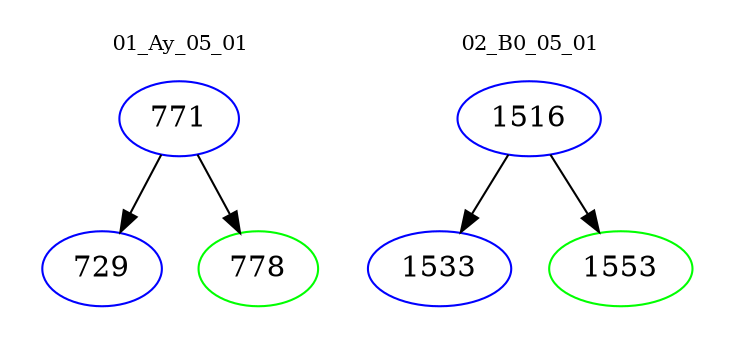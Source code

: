 digraph{
subgraph cluster_0 {
color = white
label = "01_Ay_05_01";
fontsize=10;
T0_771 [label="771", color="blue"]
T0_771 -> T0_729 [color="black"]
T0_729 [label="729", color="blue"]
T0_771 -> T0_778 [color="black"]
T0_778 [label="778", color="green"]
}
subgraph cluster_1 {
color = white
label = "02_B0_05_01";
fontsize=10;
T1_1516 [label="1516", color="blue"]
T1_1516 -> T1_1533 [color="black"]
T1_1533 [label="1533", color="blue"]
T1_1516 -> T1_1553 [color="black"]
T1_1553 [label="1553", color="green"]
}
}
